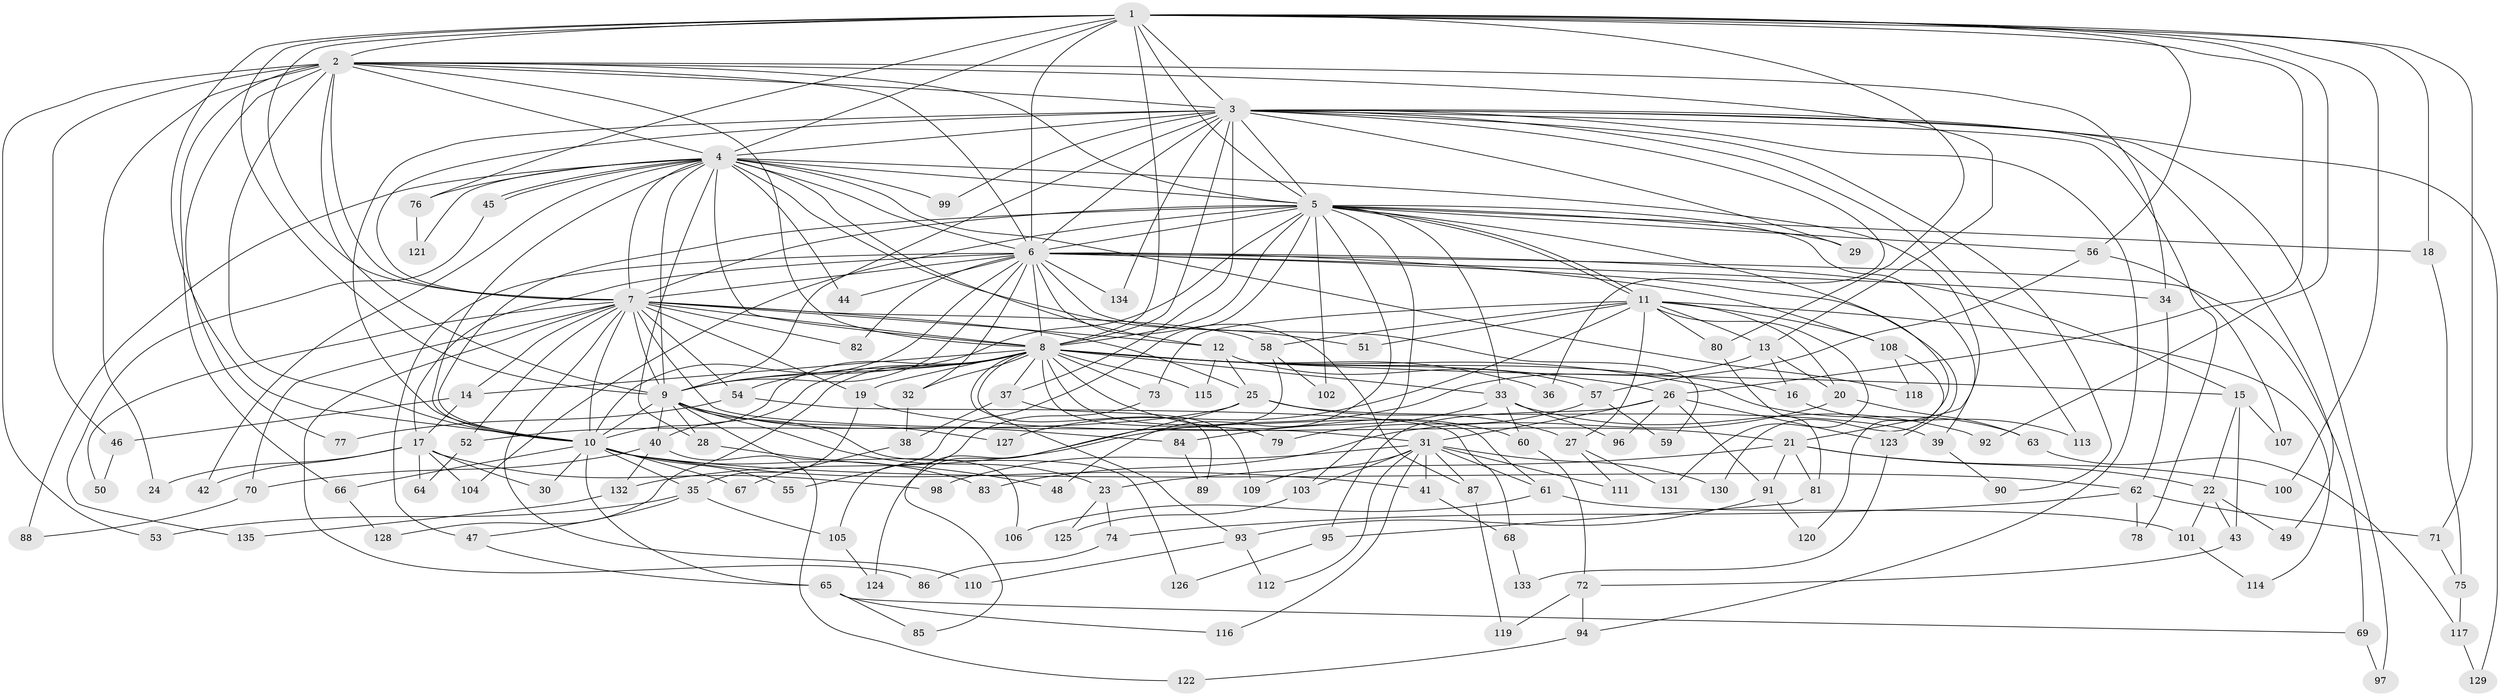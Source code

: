 // coarse degree distribution, {13: 0.010526315789473684, 19: 0.010526315789473684, 16: 0.021052631578947368, 22: 0.021052631578947368, 28: 0.010526315789473684, 12: 0.021052631578947368, 8: 0.021052631578947368, 5: 0.09473684210526316, 4: 0.08421052631578947, 3: 0.21052631578947367, 10: 0.010526315789473684, 2: 0.4421052631578947, 9: 0.021052631578947368, 7: 0.010526315789473684, 6: 0.010526315789473684}
// Generated by graph-tools (version 1.1) at 2025/49/03/04/25 22:49:17]
// undirected, 135 vertices, 295 edges
graph export_dot {
  node [color=gray90,style=filled];
  1;
  2;
  3;
  4;
  5;
  6;
  7;
  8;
  9;
  10;
  11;
  12;
  13;
  14;
  15;
  16;
  17;
  18;
  19;
  20;
  21;
  22;
  23;
  24;
  25;
  26;
  27;
  28;
  29;
  30;
  31;
  32;
  33;
  34;
  35;
  36;
  37;
  38;
  39;
  40;
  41;
  42;
  43;
  44;
  45;
  46;
  47;
  48;
  49;
  50;
  51;
  52;
  53;
  54;
  55;
  56;
  57;
  58;
  59;
  60;
  61;
  62;
  63;
  64;
  65;
  66;
  67;
  68;
  69;
  70;
  71;
  72;
  73;
  74;
  75;
  76;
  77;
  78;
  79;
  80;
  81;
  82;
  83;
  84;
  85;
  86;
  87;
  88;
  89;
  90;
  91;
  92;
  93;
  94;
  95;
  96;
  97;
  98;
  99;
  100;
  101;
  102;
  103;
  104;
  105;
  106;
  107;
  108;
  109;
  110;
  111;
  112;
  113;
  114;
  115;
  116;
  117;
  118;
  119;
  120;
  121;
  122;
  123;
  124;
  125;
  126;
  127;
  128;
  129;
  130;
  131;
  132;
  133;
  134;
  135;
  1 -- 2;
  1 -- 3;
  1 -- 4;
  1 -- 5;
  1 -- 6;
  1 -- 7;
  1 -- 8;
  1 -- 9;
  1 -- 10;
  1 -- 18;
  1 -- 26;
  1 -- 56;
  1 -- 71;
  1 -- 76;
  1 -- 80;
  1 -- 92;
  1 -- 100;
  2 -- 3;
  2 -- 4;
  2 -- 5;
  2 -- 6;
  2 -- 7;
  2 -- 8;
  2 -- 9;
  2 -- 10;
  2 -- 13;
  2 -- 24;
  2 -- 34;
  2 -- 46;
  2 -- 53;
  2 -- 66;
  2 -- 77;
  3 -- 4;
  3 -- 5;
  3 -- 6;
  3 -- 7;
  3 -- 8;
  3 -- 9;
  3 -- 10;
  3 -- 29;
  3 -- 36;
  3 -- 37;
  3 -- 49;
  3 -- 78;
  3 -- 90;
  3 -- 94;
  3 -- 97;
  3 -- 99;
  3 -- 113;
  3 -- 129;
  3 -- 134;
  4 -- 5;
  4 -- 6;
  4 -- 7;
  4 -- 8;
  4 -- 9;
  4 -- 10;
  4 -- 12;
  4 -- 28;
  4 -- 39;
  4 -- 42;
  4 -- 44;
  4 -- 45;
  4 -- 45;
  4 -- 51;
  4 -- 76;
  4 -- 88;
  4 -- 99;
  4 -- 118;
  4 -- 121;
  5 -- 6;
  5 -- 7;
  5 -- 8;
  5 -- 9;
  5 -- 10;
  5 -- 11;
  5 -- 11;
  5 -- 18;
  5 -- 21;
  5 -- 29;
  5 -- 33;
  5 -- 48;
  5 -- 55;
  5 -- 56;
  5 -- 102;
  5 -- 103;
  5 -- 104;
  5 -- 130;
  6 -- 7;
  6 -- 8;
  6 -- 9;
  6 -- 10;
  6 -- 15;
  6 -- 17;
  6 -- 32;
  6 -- 34;
  6 -- 44;
  6 -- 47;
  6 -- 59;
  6 -- 69;
  6 -- 82;
  6 -- 87;
  6 -- 108;
  6 -- 123;
  6 -- 134;
  7 -- 8;
  7 -- 9;
  7 -- 10;
  7 -- 12;
  7 -- 14;
  7 -- 19;
  7 -- 25;
  7 -- 31;
  7 -- 50;
  7 -- 52;
  7 -- 54;
  7 -- 58;
  7 -- 70;
  7 -- 82;
  7 -- 86;
  7 -- 110;
  8 -- 9;
  8 -- 10;
  8 -- 14;
  8 -- 15;
  8 -- 16;
  8 -- 19;
  8 -- 26;
  8 -- 32;
  8 -- 33;
  8 -- 36;
  8 -- 37;
  8 -- 40;
  8 -- 54;
  8 -- 60;
  8 -- 61;
  8 -- 63;
  8 -- 73;
  8 -- 79;
  8 -- 89;
  8 -- 93;
  8 -- 115;
  8 -- 128;
  9 -- 10;
  9 -- 23;
  9 -- 28;
  9 -- 40;
  9 -- 84;
  9 -- 106;
  9 -- 126;
  9 -- 127;
  10 -- 30;
  10 -- 35;
  10 -- 41;
  10 -- 55;
  10 -- 62;
  10 -- 65;
  10 -- 66;
  10 -- 67;
  10 -- 83;
  11 -- 13;
  11 -- 20;
  11 -- 27;
  11 -- 51;
  11 -- 58;
  11 -- 73;
  11 -- 80;
  11 -- 108;
  11 -- 114;
  11 -- 127;
  11 -- 131;
  12 -- 25;
  12 -- 57;
  12 -- 115;
  13 -- 16;
  13 -- 20;
  13 -- 132;
  14 -- 17;
  14 -- 46;
  15 -- 22;
  15 -- 43;
  15 -- 107;
  16 -- 113;
  17 -- 24;
  17 -- 30;
  17 -- 42;
  17 -- 64;
  17 -- 98;
  17 -- 104;
  18 -- 75;
  19 -- 21;
  19 -- 35;
  20 -- 63;
  20 -- 83;
  21 -- 22;
  21 -- 23;
  21 -- 81;
  21 -- 91;
  21 -- 100;
  22 -- 43;
  22 -- 49;
  22 -- 101;
  23 -- 74;
  23 -- 125;
  25 -- 27;
  25 -- 39;
  25 -- 52;
  25 -- 85;
  26 -- 31;
  26 -- 91;
  26 -- 95;
  26 -- 96;
  26 -- 123;
  27 -- 111;
  27 -- 131;
  28 -- 48;
  31 -- 41;
  31 -- 61;
  31 -- 87;
  31 -- 98;
  31 -- 103;
  31 -- 109;
  31 -- 111;
  31 -- 112;
  31 -- 116;
  31 -- 130;
  32 -- 38;
  33 -- 60;
  33 -- 84;
  33 -- 92;
  33 -- 96;
  34 -- 62;
  35 -- 47;
  35 -- 53;
  35 -- 105;
  37 -- 38;
  37 -- 109;
  38 -- 67;
  39 -- 90;
  40 -- 70;
  40 -- 122;
  40 -- 132;
  41 -- 68;
  43 -- 72;
  45 -- 135;
  46 -- 50;
  47 -- 65;
  52 -- 64;
  54 -- 68;
  54 -- 77;
  56 -- 57;
  56 -- 107;
  57 -- 59;
  57 -- 79;
  58 -- 102;
  58 -- 124;
  60 -- 72;
  61 -- 101;
  61 -- 106;
  62 -- 71;
  62 -- 74;
  62 -- 78;
  63 -- 117;
  65 -- 69;
  65 -- 85;
  65 -- 116;
  66 -- 128;
  68 -- 133;
  69 -- 97;
  70 -- 88;
  71 -- 75;
  72 -- 94;
  72 -- 119;
  73 -- 105;
  74 -- 86;
  75 -- 117;
  76 -- 121;
  80 -- 81;
  81 -- 95;
  84 -- 89;
  87 -- 119;
  91 -- 93;
  91 -- 120;
  93 -- 110;
  93 -- 112;
  94 -- 122;
  95 -- 126;
  101 -- 114;
  103 -- 125;
  105 -- 124;
  108 -- 118;
  108 -- 120;
  117 -- 129;
  123 -- 133;
  132 -- 135;
}
